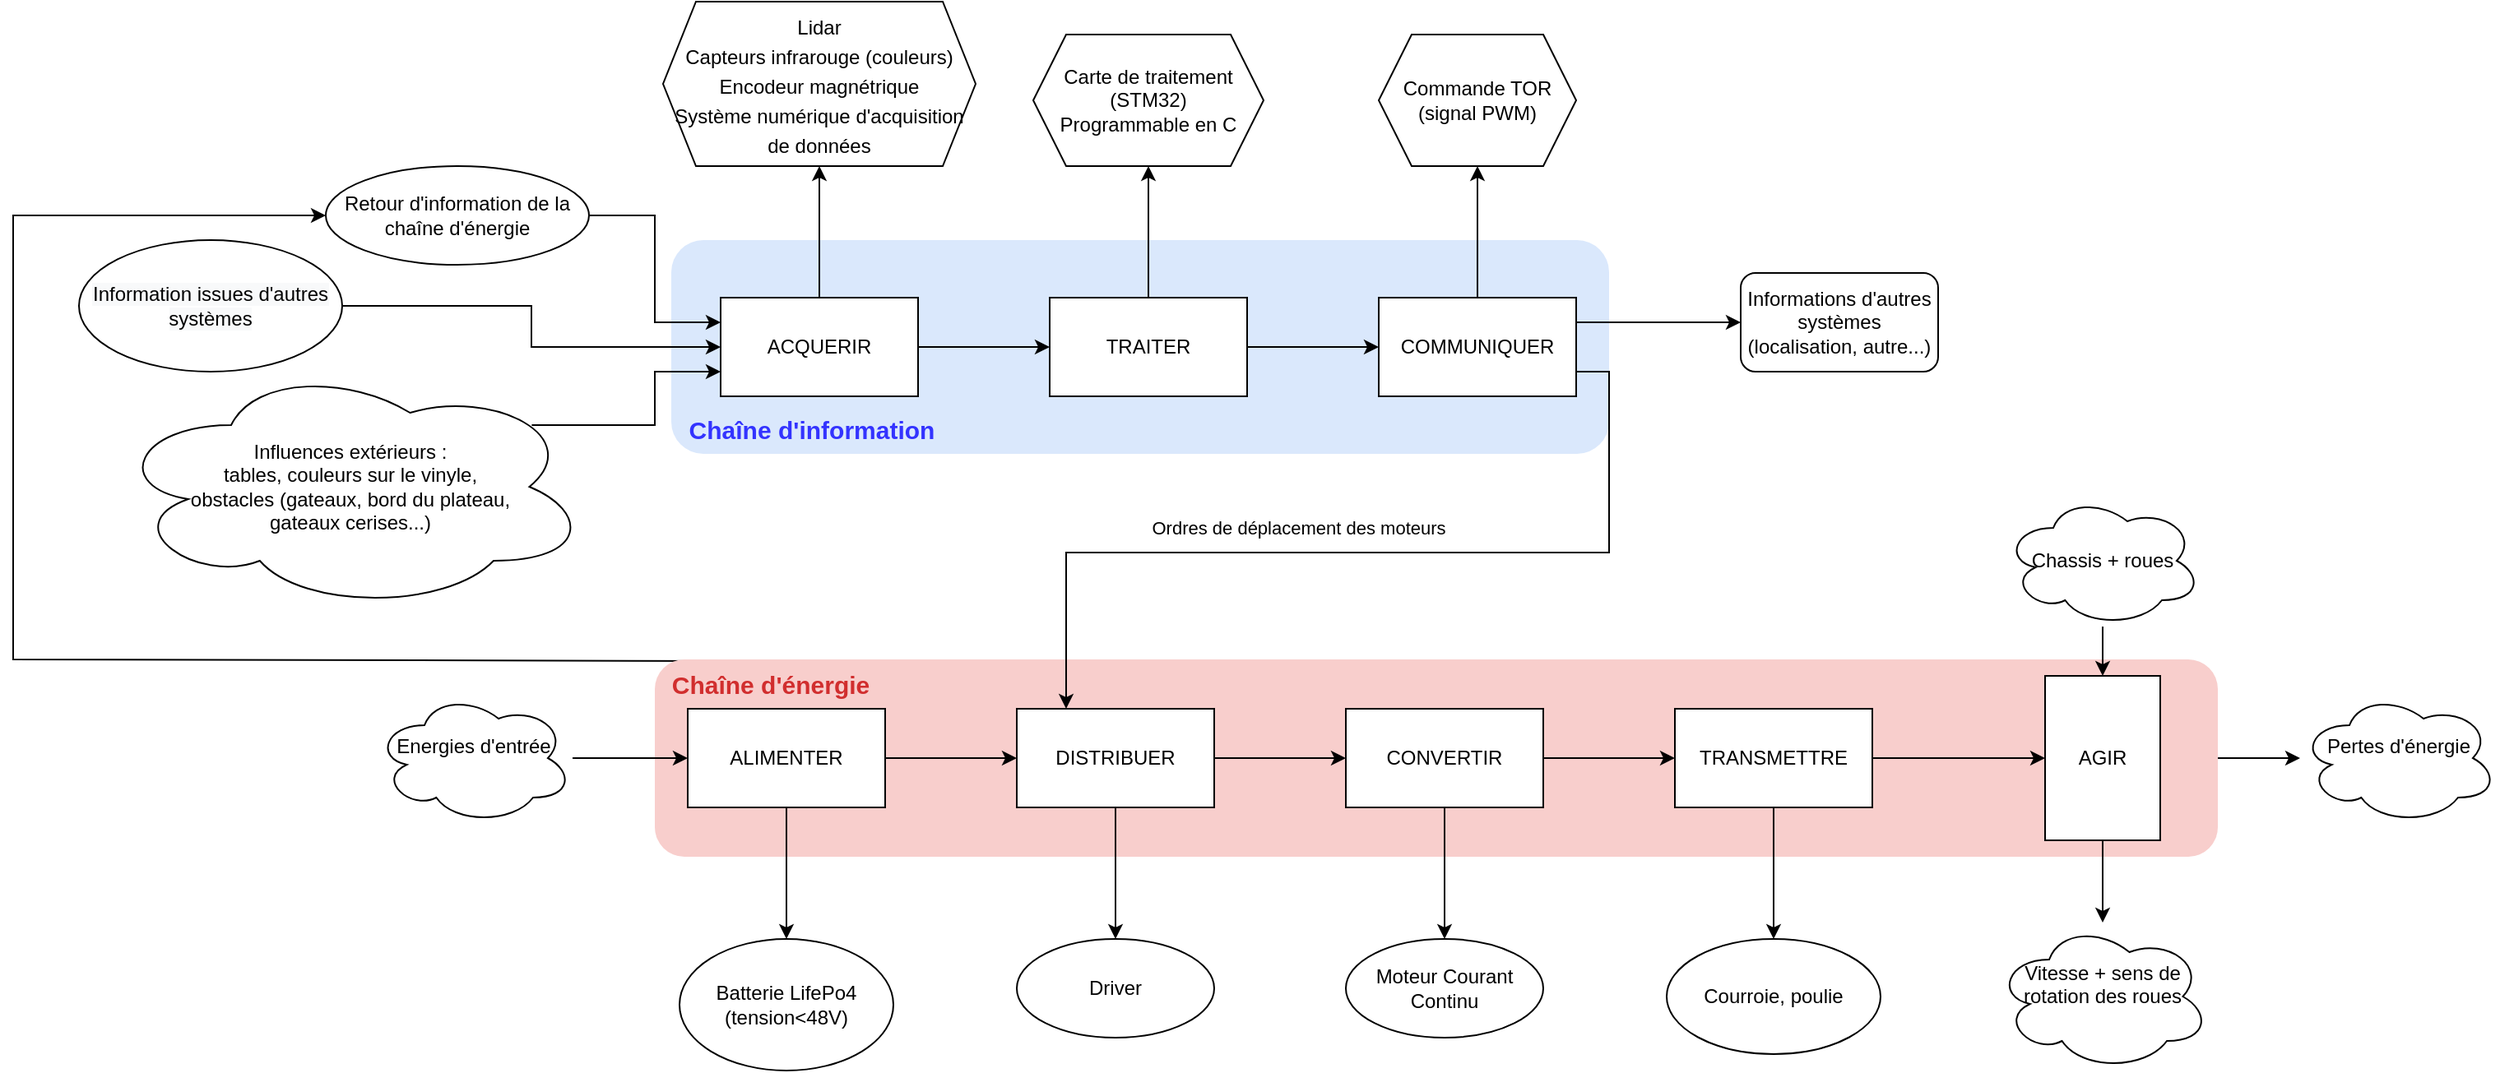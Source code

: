 <mxfile version="20.6.0" type="device"><diagram id="tkfKu6Lr75XuAoSmu82r" name="Page-1"><mxGraphModel dx="2272" dy="1858" grid="1" gridSize="10" guides="1" tooltips="1" connect="1" arrows="1" fold="1" page="1" pageScale="1" pageWidth="850" pageHeight="1100" math="0" shadow="0"><root><mxCell id="0"/><mxCell id="1" parent="0"/><mxCell id="k1_ki9wvHjsEHsmhQyFB-1" value="" style="rounded=1;whiteSpace=wrap;html=1;fillColor=#dae8fc;strokeColor=none;" parent="1" vertex="1"><mxGeometry x="50" y="-205" width="570" height="130" as="geometry"/></mxCell><mxCell id="k1_ki9wvHjsEHsmhQyFB-2" style="edgeStyle=orthogonalEdgeStyle;rounded=0;orthogonalLoop=1;jettySize=auto;html=1;entryX=0;entryY=0.5;entryDx=0;entryDy=0;fontSize=12;fontColor=#000000;exitX=0.039;exitY=0.008;exitDx=0;exitDy=0;exitPerimeter=0;" parent="1" source="k1_ki9wvHjsEHsmhQyFB-3" target="k1_ki9wvHjsEHsmhQyFB-37" edge="1"><mxGeometry relative="1" as="geometry"><mxPoint x="30" y="50" as="sourcePoint"/><Array as="points"><mxPoint x="-350" y="50"/><mxPoint x="-350" y="-220"/></Array></mxGeometry></mxCell><mxCell id="k1_ki9wvHjsEHsmhQyFB-3" value="" style="rounded=1;whiteSpace=wrap;html=1;fillColor=#f8cecc;strokeColor=none;" parent="1" vertex="1"><mxGeometry x="40" y="50" width="950" height="120" as="geometry"/></mxCell><mxCell id="k1_ki9wvHjsEHsmhQyFB-4" value="" style="edgeStyle=orthogonalEdgeStyle;rounded=0;orthogonalLoop=1;jettySize=auto;html=1;" parent="1" source="k1_ki9wvHjsEHsmhQyFB-6" target="k1_ki9wvHjsEHsmhQyFB-14" edge="1"><mxGeometry relative="1" as="geometry"/></mxCell><mxCell id="k1_ki9wvHjsEHsmhQyFB-5" value="" style="edgeStyle=orthogonalEdgeStyle;rounded=0;orthogonalLoop=1;jettySize=auto;html=1;fontSize=14;fontColor=#3333FF;" parent="1" source="k1_ki9wvHjsEHsmhQyFB-6" target="k1_ki9wvHjsEHsmhQyFB-47" edge="1"><mxGeometry relative="1" as="geometry"/></mxCell><mxCell id="k1_ki9wvHjsEHsmhQyFB-6" value="ALIMENTER" style="rounded=0;whiteSpace=wrap;html=1;" parent="1" vertex="1"><mxGeometry x="60" y="80" width="120" height="60" as="geometry"/></mxCell><mxCell id="k1_ki9wvHjsEHsmhQyFB-7" value="" style="edgeStyle=orthogonalEdgeStyle;rounded=0;orthogonalLoop=1;jettySize=auto;html=1;" parent="1" source="k1_ki9wvHjsEHsmhQyFB-9" target="k1_ki9wvHjsEHsmhQyFB-17" edge="1"><mxGeometry relative="1" as="geometry"/></mxCell><mxCell id="k1_ki9wvHjsEHsmhQyFB-8" style="edgeStyle=orthogonalEdgeStyle;rounded=0;orthogonalLoop=1;jettySize=auto;html=1;exitX=0.5;exitY=0;exitDx=0;exitDy=0;fontSize=15;fontColor=#D12E2E;entryX=0.5;entryY=1;entryDx=0;entryDy=0;" parent="1" source="k1_ki9wvHjsEHsmhQyFB-9" target="k1_ki9wvHjsEHsmhQyFB-43" edge="1"><mxGeometry relative="1" as="geometry"><mxPoint x="140.429" y="-250" as="targetPoint"/></mxGeometry></mxCell><mxCell id="k1_ki9wvHjsEHsmhQyFB-9" value="ACQUERIR" style="rounded=0;whiteSpace=wrap;html=1;" parent="1" vertex="1"><mxGeometry x="80" y="-170" width="120" height="60" as="geometry"/></mxCell><mxCell id="k1_ki9wvHjsEHsmhQyFB-10" value="&lt;font size=&quot;1&quot; style=&quot;&quot; color=&quot;#3333FF&quot;&gt;&lt;b style=&quot;font-size: 15px;&quot;&gt;Chaîne d'information&lt;/b&gt;&lt;/font&gt;" style="text;html=1;align=center;verticalAlign=middle;resizable=0;points=[];autosize=1;strokeColor=none;fillColor=none;" parent="1" vertex="1"><mxGeometry x="50" y="-105" width="170" height="30" as="geometry"/></mxCell><mxCell id="k1_ki9wvHjsEHsmhQyFB-11" value="&lt;b&gt;&lt;font color=&quot;#d12e2e&quot; style=&quot;font-size: 15px;&quot;&gt;Chaîne d'énergie&lt;/font&gt;&lt;/b&gt;" style="text;html=1;align=center;verticalAlign=middle;resizable=0;points=[];autosize=1;strokeColor=none;fillColor=none;" parent="1" vertex="1"><mxGeometry x="40" y="50" width="140" height="30" as="geometry"/></mxCell><mxCell id="k1_ki9wvHjsEHsmhQyFB-12" value="" style="edgeStyle=orthogonalEdgeStyle;rounded=0;orthogonalLoop=1;jettySize=auto;html=1;" parent="1" source="k1_ki9wvHjsEHsmhQyFB-14" target="k1_ki9wvHjsEHsmhQyFB-20" edge="1"><mxGeometry relative="1" as="geometry"/></mxCell><mxCell id="k1_ki9wvHjsEHsmhQyFB-13" value="" style="edgeStyle=orthogonalEdgeStyle;rounded=0;orthogonalLoop=1;jettySize=auto;html=1;fontSize=14;fontColor=#3333FF;" parent="1" source="k1_ki9wvHjsEHsmhQyFB-14" target="k1_ki9wvHjsEHsmhQyFB-44" edge="1"><mxGeometry relative="1" as="geometry"/></mxCell><mxCell id="k1_ki9wvHjsEHsmhQyFB-14" value="DISTRIBUER" style="rounded=0;whiteSpace=wrap;html=1;" parent="1" vertex="1"><mxGeometry x="260" y="80" width="120" height="60" as="geometry"/></mxCell><mxCell id="k1_ki9wvHjsEHsmhQyFB-15" value="" style="edgeStyle=orthogonalEdgeStyle;rounded=0;orthogonalLoop=1;jettySize=auto;html=1;" parent="1" source="k1_ki9wvHjsEHsmhQyFB-17" target="k1_ki9wvHjsEHsmhQyFB-25" edge="1"><mxGeometry relative="1" as="geometry"/></mxCell><mxCell id="k1_ki9wvHjsEHsmhQyFB-16" value="" style="edgeStyle=orthogonalEdgeStyle;rounded=0;orthogonalLoop=1;jettySize=auto;html=1;fontSize=12;fontColor=#000000;" parent="1" source="k1_ki9wvHjsEHsmhQyFB-17" target="k1_ki9wvHjsEHsmhQyFB-49" edge="1"><mxGeometry relative="1" as="geometry"/></mxCell><mxCell id="k1_ki9wvHjsEHsmhQyFB-17" value="TRAITER" style="rounded=0;whiteSpace=wrap;html=1;" parent="1" vertex="1"><mxGeometry x="280" y="-170" width="120" height="60" as="geometry"/></mxCell><mxCell id="k1_ki9wvHjsEHsmhQyFB-18" value="" style="edgeStyle=orthogonalEdgeStyle;rounded=0;orthogonalLoop=1;jettySize=auto;html=1;" parent="1" source="k1_ki9wvHjsEHsmhQyFB-20" target="k1_ki9wvHjsEHsmhQyFB-28" edge="1"><mxGeometry relative="1" as="geometry"/></mxCell><mxCell id="k1_ki9wvHjsEHsmhQyFB-19" value="" style="edgeStyle=orthogonalEdgeStyle;rounded=0;orthogonalLoop=1;jettySize=auto;html=1;fontSize=14;fontColor=#3333FF;" parent="1" source="k1_ki9wvHjsEHsmhQyFB-20" target="k1_ki9wvHjsEHsmhQyFB-46" edge="1"><mxGeometry relative="1" as="geometry"/></mxCell><mxCell id="k1_ki9wvHjsEHsmhQyFB-20" value="CONVERTIR" style="whiteSpace=wrap;html=1;rounded=0;" parent="1" vertex="1"><mxGeometry x="460" y="80" width="120" height="60" as="geometry"/></mxCell><mxCell id="k1_ki9wvHjsEHsmhQyFB-21" style="edgeStyle=orthogonalEdgeStyle;rounded=0;orthogonalLoop=1;jettySize=auto;html=1;exitX=1;exitY=0.75;exitDx=0;exitDy=0;entryX=0.25;entryY=0;entryDx=0;entryDy=0;" parent="1" source="k1_ki9wvHjsEHsmhQyFB-25" target="k1_ki9wvHjsEHsmhQyFB-14" edge="1"><mxGeometry relative="1" as="geometry"/></mxCell><mxCell id="k1_ki9wvHjsEHsmhQyFB-22" value="Ordres de déplacement des moteurs" style="edgeLabel;html=1;align=center;verticalAlign=middle;resizable=0;points=[];" parent="k1_ki9wvHjsEHsmhQyFB-21" vertex="1" connectable="0"><mxGeometry x="-0.073" y="-1" relative="1" as="geometry"><mxPoint x="-62" y="-14" as="offset"/></mxGeometry></mxCell><mxCell id="k1_ki9wvHjsEHsmhQyFB-23" value="" style="edgeStyle=orthogonalEdgeStyle;rounded=0;orthogonalLoop=1;jettySize=auto;html=1;fontSize=12;fontColor=#000000;" parent="1" source="k1_ki9wvHjsEHsmhQyFB-25" target="k1_ki9wvHjsEHsmhQyFB-50" edge="1"><mxGeometry relative="1" as="geometry"/></mxCell><mxCell id="k1_ki9wvHjsEHsmhQyFB-24" style="edgeStyle=orthogonalEdgeStyle;rounded=0;orthogonalLoop=1;jettySize=auto;html=1;exitX=1;exitY=0.25;exitDx=0;exitDy=0;fontSize=12;fontColor=#000000;entryX=0;entryY=0.5;entryDx=0;entryDy=0;" parent="1" source="k1_ki9wvHjsEHsmhQyFB-25" target="k1_ki9wvHjsEHsmhQyFB-51" edge="1"><mxGeometry relative="1" as="geometry"><mxPoint x="760" y="-155" as="targetPoint"/></mxGeometry></mxCell><mxCell id="k1_ki9wvHjsEHsmhQyFB-25" value="COMMUNIQUER" style="whiteSpace=wrap;html=1;rounded=0;" parent="1" vertex="1"><mxGeometry x="480" y="-170" width="120" height="60" as="geometry"/></mxCell><mxCell id="k1_ki9wvHjsEHsmhQyFB-26" value="" style="edgeStyle=orthogonalEdgeStyle;rounded=0;orthogonalLoop=1;jettySize=auto;html=1;" parent="1" source="k1_ki9wvHjsEHsmhQyFB-28" target="k1_ki9wvHjsEHsmhQyFB-31" edge="1"><mxGeometry relative="1" as="geometry"/></mxCell><mxCell id="k1_ki9wvHjsEHsmhQyFB-27" value="" style="edgeStyle=orthogonalEdgeStyle;rounded=0;orthogonalLoop=1;jettySize=auto;html=1;fontSize=14;fontColor=#3333FF;" parent="1" source="k1_ki9wvHjsEHsmhQyFB-28" target="k1_ki9wvHjsEHsmhQyFB-48" edge="1"><mxGeometry relative="1" as="geometry"/></mxCell><mxCell id="k1_ki9wvHjsEHsmhQyFB-28" value="TRANSMETTRE" style="whiteSpace=wrap;html=1;rounded=0;" parent="1" vertex="1"><mxGeometry x="660" y="80" width="120" height="60" as="geometry"/></mxCell><mxCell id="k1_ki9wvHjsEHsmhQyFB-29" value="" style="edgeStyle=orthogonalEdgeStyle;rounded=0;orthogonalLoop=1;jettySize=auto;html=1;" parent="1" source="k1_ki9wvHjsEHsmhQyFB-31" target="k1_ki9wvHjsEHsmhQyFB-40" edge="1"><mxGeometry relative="1" as="geometry"/></mxCell><mxCell id="k1_ki9wvHjsEHsmhQyFB-30" value="" style="edgeStyle=orthogonalEdgeStyle;rounded=0;orthogonalLoop=1;jettySize=auto;html=1;" parent="1" source="k1_ki9wvHjsEHsmhQyFB-3" target="k1_ki9wvHjsEHsmhQyFB-42" edge="1"><mxGeometry relative="1" as="geometry"><mxPoint x="990" y="110" as="sourcePoint"/></mxGeometry></mxCell><mxCell id="k1_ki9wvHjsEHsmhQyFB-31" value="AGIR" style="whiteSpace=wrap;html=1;rounded=0;" parent="1" vertex="1"><mxGeometry x="885" y="60" width="70" height="100" as="geometry"/></mxCell><mxCell id="k1_ki9wvHjsEHsmhQyFB-32" style="edgeStyle=orthogonalEdgeStyle;rounded=0;orthogonalLoop=1;jettySize=auto;html=1;exitX=0.88;exitY=0.25;exitDx=0;exitDy=0;exitPerimeter=0;entryX=0;entryY=0.75;entryDx=0;entryDy=0;" parent="1" source="k1_ki9wvHjsEHsmhQyFB-33" target="k1_ki9wvHjsEHsmhQyFB-9" edge="1"><mxGeometry relative="1" as="geometry"/></mxCell><mxCell id="k1_ki9wvHjsEHsmhQyFB-33" value="Influences extérieurs :&lt;br&gt;tables, couleurs sur le vinyle,&lt;br&gt;obstacles (gateaux, bord du plateau, &lt;br&gt;gateaux cerises...)" style="ellipse;shape=cloud;whiteSpace=wrap;html=1;" parent="1" vertex="1"><mxGeometry x="-290" y="-130" width="290" height="150" as="geometry"/></mxCell><mxCell id="k1_ki9wvHjsEHsmhQyFB-34" value="" style="edgeStyle=orthogonalEdgeStyle;rounded=0;orthogonalLoop=1;jettySize=auto;html=1;" parent="1" source="k1_ki9wvHjsEHsmhQyFB-35" target="k1_ki9wvHjsEHsmhQyFB-6" edge="1"><mxGeometry relative="1" as="geometry"/></mxCell><mxCell id="k1_ki9wvHjsEHsmhQyFB-35" value="&lt;div&gt;Energies d'entrée&lt;/div&gt;&lt;div&gt;&lt;br&gt;&lt;/div&gt;" style="ellipse;shape=cloud;whiteSpace=wrap;html=1;" parent="1" vertex="1"><mxGeometry x="-130" y="70" width="120" height="80" as="geometry"/></mxCell><mxCell id="k1_ki9wvHjsEHsmhQyFB-36" style="edgeStyle=orthogonalEdgeStyle;rounded=0;orthogonalLoop=1;jettySize=auto;html=1;exitX=1;exitY=0.5;exitDx=0;exitDy=0;entryX=0;entryY=0.25;entryDx=0;entryDy=0;" parent="1" source="k1_ki9wvHjsEHsmhQyFB-37" target="k1_ki9wvHjsEHsmhQyFB-9" edge="1"><mxGeometry relative="1" as="geometry"/></mxCell><mxCell id="k1_ki9wvHjsEHsmhQyFB-37" value="Retour d'information de la chaîne d'énergie" style="ellipse;whiteSpace=wrap;html=1;" parent="1" vertex="1"><mxGeometry x="-160" y="-250" width="160" height="60" as="geometry"/></mxCell><mxCell id="k1_ki9wvHjsEHsmhQyFB-38" value="" style="edgeStyle=orthogonalEdgeStyle;rounded=0;orthogonalLoop=1;jettySize=auto;html=1;" parent="1" source="k1_ki9wvHjsEHsmhQyFB-39" target="k1_ki9wvHjsEHsmhQyFB-31" edge="1"><mxGeometry relative="1" as="geometry"/></mxCell><mxCell id="k1_ki9wvHjsEHsmhQyFB-39" value="&lt;div&gt;Chassis + roues&lt;/div&gt;" style="ellipse;shape=cloud;whiteSpace=wrap;html=1;" parent="1" vertex="1"><mxGeometry x="860" y="-50" width="120" height="80" as="geometry"/></mxCell><mxCell id="k1_ki9wvHjsEHsmhQyFB-40" value="&lt;div&gt;Vitesse + sens de rotation des roues&lt;/div&gt;&lt;div&gt;&lt;br&gt;&lt;/div&gt;" style="ellipse;shape=cloud;whiteSpace=wrap;html=1;rounded=0;" parent="1" vertex="1"><mxGeometry x="855" y="210" width="130" height="90" as="geometry"/></mxCell><mxCell id="k1_ki9wvHjsEHsmhQyFB-41" style="edgeStyle=orthogonalEdgeStyle;rounded=0;orthogonalLoop=1;jettySize=auto;html=1;exitX=1;exitY=0.5;exitDx=0;exitDy=0;entryX=0;entryY=0.5;entryDx=0;entryDy=0;" parent="1" source="k1_ki9wvHjsEHsmhQyFB-45" target="k1_ki9wvHjsEHsmhQyFB-9" edge="1"><mxGeometry relative="1" as="geometry"><mxPoint x="-167.5" y="-185" as="sourcePoint"/></mxGeometry></mxCell><mxCell id="k1_ki9wvHjsEHsmhQyFB-42" value="&lt;div&gt;Pertes d'énergie&lt;/div&gt;&lt;div&gt;&lt;br&gt;&lt;/div&gt;" style="ellipse;shape=cloud;whiteSpace=wrap;html=1;rounded=0;" parent="1" vertex="1"><mxGeometry x="1040" y="70" width="120" height="80" as="geometry"/></mxCell><mxCell id="k1_ki9wvHjsEHsmhQyFB-43" value="&lt;font color=&quot;#000000&quot; style=&quot;font-size: 12px;&quot;&gt;Lidar&lt;br&gt;Capteurs infrarouge (couleurs)&lt;br&gt;Encodeur magnétrique&lt;br&gt;Système numérique d'acquisition de données&lt;br&gt;&lt;/font&gt;" style="shape=hexagon;perimeter=hexagonPerimeter2;whiteSpace=wrap;html=1;fixedSize=1;fontSize=15;fontColor=#D12E2E;" parent="1" vertex="1"><mxGeometry x="45" y="-350" width="190" height="100" as="geometry"/></mxCell><mxCell id="k1_ki9wvHjsEHsmhQyFB-44" value="Driver" style="ellipse;whiteSpace=wrap;html=1;rounded=0;" parent="1" vertex="1"><mxGeometry x="260" y="220" width="120" height="60" as="geometry"/></mxCell><mxCell id="k1_ki9wvHjsEHsmhQyFB-45" value="&lt;span style=&quot;color: rgb(0, 0, 0); font-family: Helvetica; font-size: 12px; font-style: normal; font-variant-ligatures: normal; font-variant-caps: normal; font-weight: 400; letter-spacing: normal; orphans: 2; text-align: center; text-indent: 0px; text-transform: none; widows: 2; word-spacing: 0px; -webkit-text-stroke-width: 0px; background-color: rgb(248, 249, 250); text-decoration-thickness: initial; text-decoration-style: initial; text-decoration-color: initial; float: none; display: inline !important;&quot;&gt;Information issues d'autres systèmes&lt;/span&gt;" style="ellipse;whiteSpace=wrap;html=1;fontSize=12;fontColor=#000000;" parent="1" vertex="1"><mxGeometry x="-310" y="-205" width="160" height="80" as="geometry"/></mxCell><mxCell id="k1_ki9wvHjsEHsmhQyFB-46" value="Moteur Courant Continu" style="ellipse;whiteSpace=wrap;html=1;rounded=0;" parent="1" vertex="1"><mxGeometry x="460" y="220" width="120" height="60" as="geometry"/></mxCell><mxCell id="k1_ki9wvHjsEHsmhQyFB-47" value="Batterie LifePo4 (tension&amp;lt;48V)" style="ellipse;whiteSpace=wrap;html=1;rounded=0;" parent="1" vertex="1"><mxGeometry x="55" y="220" width="130" height="80" as="geometry"/></mxCell><mxCell id="k1_ki9wvHjsEHsmhQyFB-48" value="&lt;div&gt;Courroie, poulie&lt;/div&gt;" style="ellipse;whiteSpace=wrap;html=1;rounded=0;" parent="1" vertex="1"><mxGeometry x="655" y="220" width="130" height="70" as="geometry"/></mxCell><mxCell id="k1_ki9wvHjsEHsmhQyFB-49" value="Carte de traitement&lt;br&gt;(STM32)&lt;br&gt;Programmable en C" style="shape=hexagon;perimeter=hexagonPerimeter2;whiteSpace=wrap;html=1;fixedSize=1;rounded=0;" parent="1" vertex="1"><mxGeometry x="270" y="-330" width="140" height="80" as="geometry"/></mxCell><mxCell id="k1_ki9wvHjsEHsmhQyFB-50" value="Commande TOR (signal PWM)" style="shape=hexagon;perimeter=hexagonPerimeter2;whiteSpace=wrap;html=1;fixedSize=1;rounded=0;" parent="1" vertex="1"><mxGeometry x="480" y="-330" width="120" height="80" as="geometry"/></mxCell><mxCell id="k1_ki9wvHjsEHsmhQyFB-51" value="Informations d'autres systèmes (localisation, autre...)" style="rounded=1;whiteSpace=wrap;html=1;fontSize=12;fontColor=#000000;" parent="1" vertex="1"><mxGeometry x="700" y="-185" width="120" height="60" as="geometry"/></mxCell></root></mxGraphModel></diagram></mxfile>